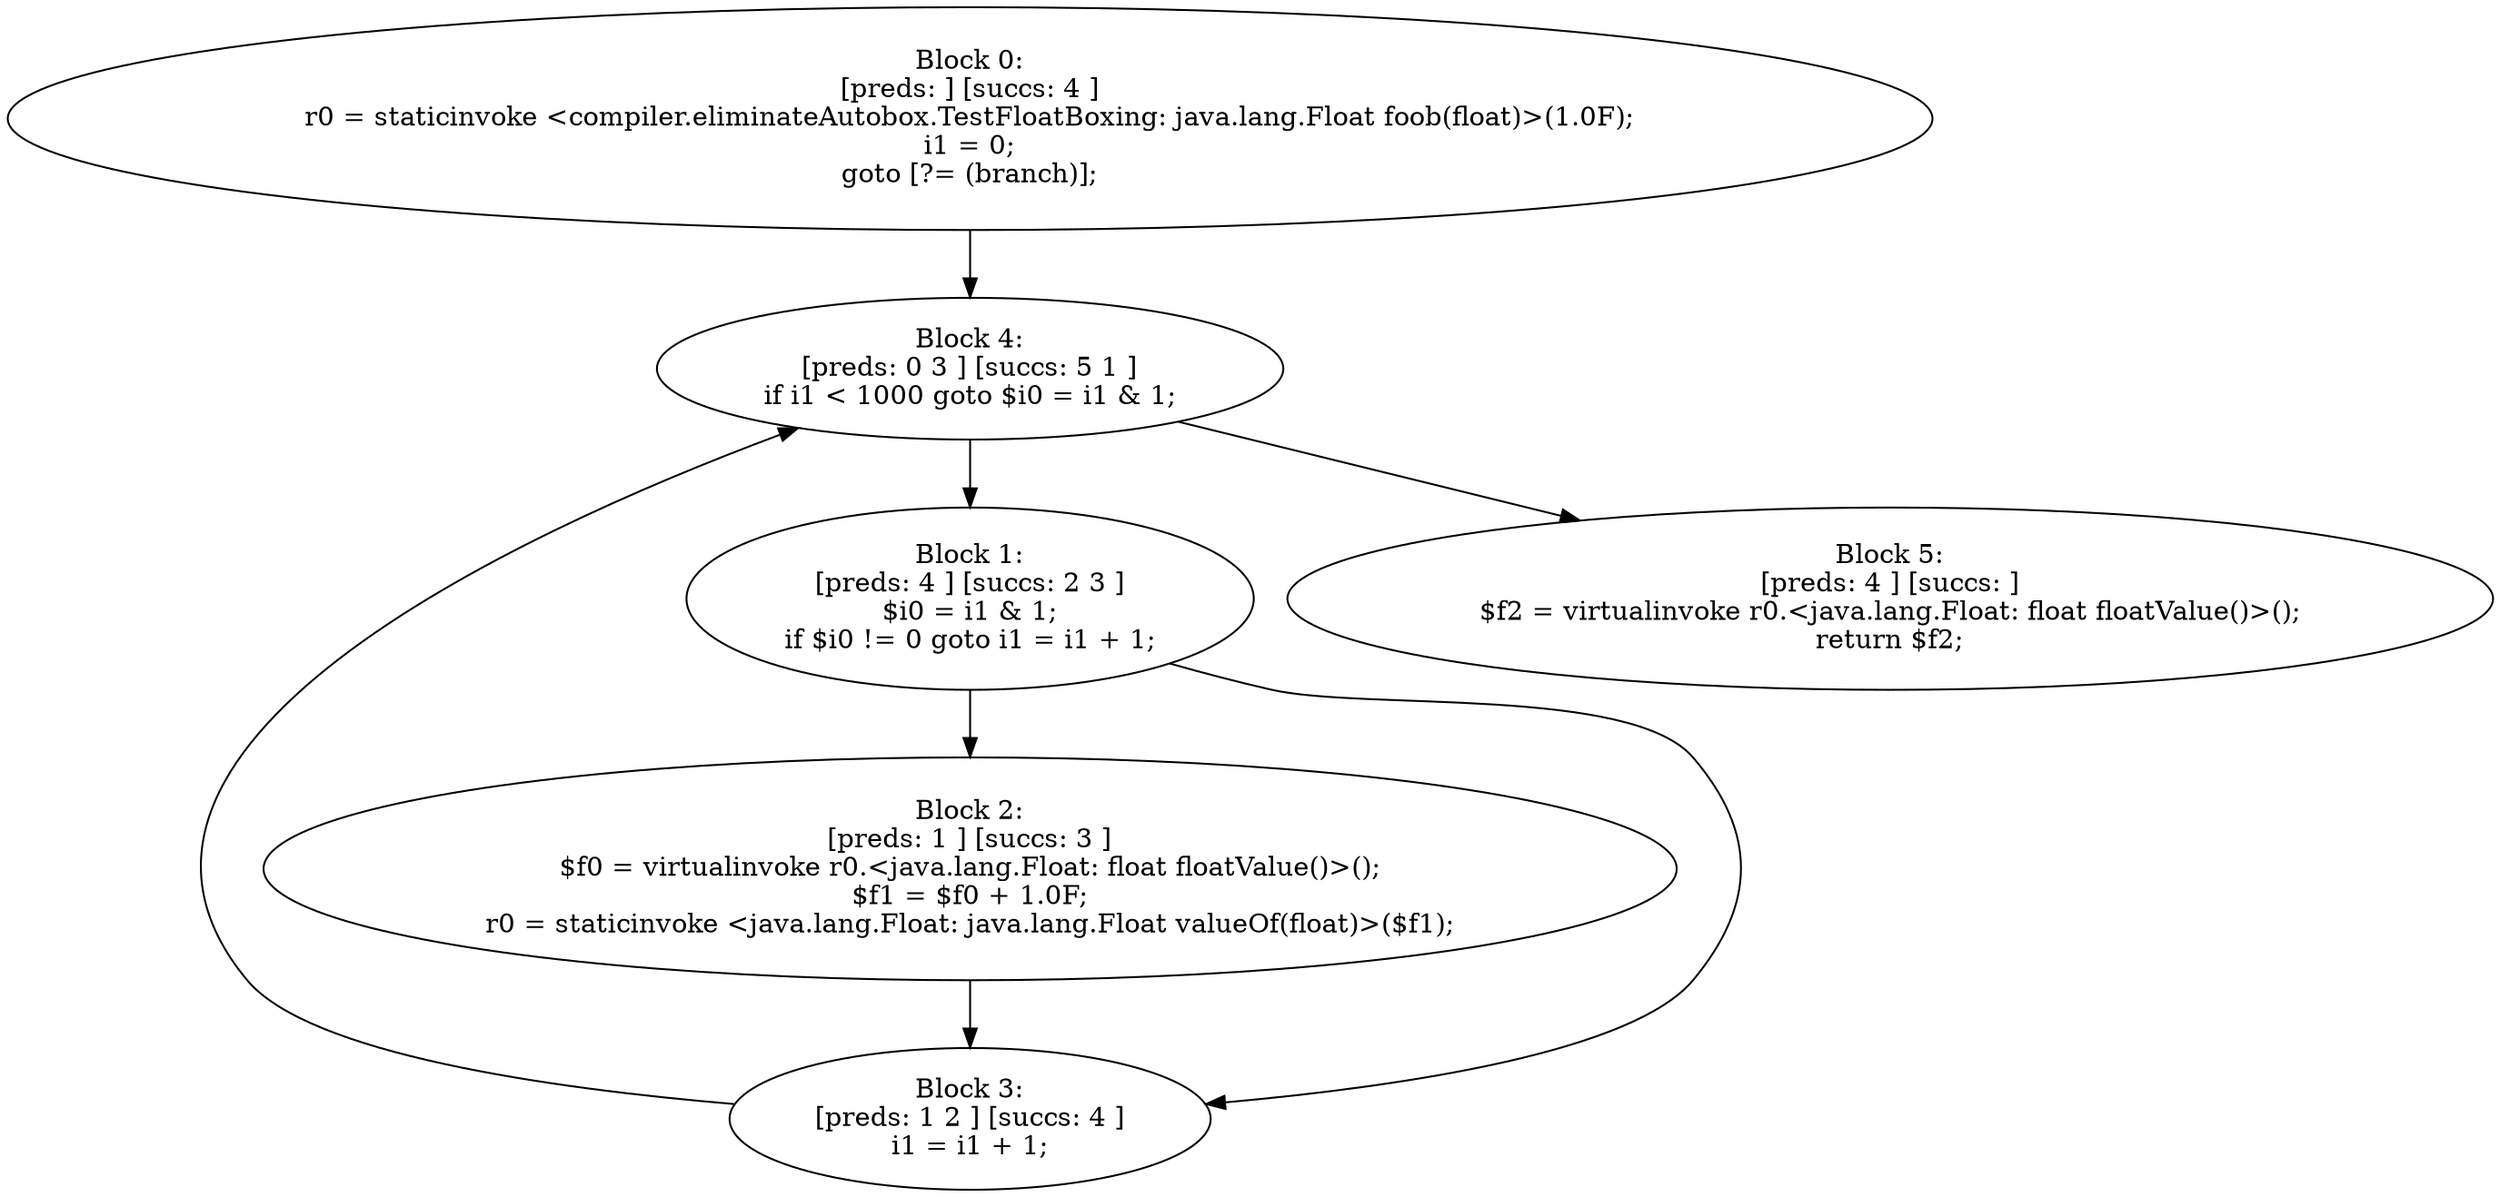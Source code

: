 digraph "unitGraph" {
    "Block 0:
[preds: ] [succs: 4 ]
r0 = staticinvoke <compiler.eliminateAutobox.TestFloatBoxing: java.lang.Float foob(float)>(1.0F);
i1 = 0;
goto [?= (branch)];
"
    "Block 1:
[preds: 4 ] [succs: 2 3 ]
$i0 = i1 & 1;
if $i0 != 0 goto i1 = i1 + 1;
"
    "Block 2:
[preds: 1 ] [succs: 3 ]
$f0 = virtualinvoke r0.<java.lang.Float: float floatValue()>();
$f1 = $f0 + 1.0F;
r0 = staticinvoke <java.lang.Float: java.lang.Float valueOf(float)>($f1);
"
    "Block 3:
[preds: 1 2 ] [succs: 4 ]
i1 = i1 + 1;
"
    "Block 4:
[preds: 0 3 ] [succs: 5 1 ]
if i1 < 1000 goto $i0 = i1 & 1;
"
    "Block 5:
[preds: 4 ] [succs: ]
$f2 = virtualinvoke r0.<java.lang.Float: float floatValue()>();
return $f2;
"
    "Block 0:
[preds: ] [succs: 4 ]
r0 = staticinvoke <compiler.eliminateAutobox.TestFloatBoxing: java.lang.Float foob(float)>(1.0F);
i1 = 0;
goto [?= (branch)];
"->"Block 4:
[preds: 0 3 ] [succs: 5 1 ]
if i1 < 1000 goto $i0 = i1 & 1;
";
    "Block 1:
[preds: 4 ] [succs: 2 3 ]
$i0 = i1 & 1;
if $i0 != 0 goto i1 = i1 + 1;
"->"Block 2:
[preds: 1 ] [succs: 3 ]
$f0 = virtualinvoke r0.<java.lang.Float: float floatValue()>();
$f1 = $f0 + 1.0F;
r0 = staticinvoke <java.lang.Float: java.lang.Float valueOf(float)>($f1);
";
    "Block 1:
[preds: 4 ] [succs: 2 3 ]
$i0 = i1 & 1;
if $i0 != 0 goto i1 = i1 + 1;
"->"Block 3:
[preds: 1 2 ] [succs: 4 ]
i1 = i1 + 1;
";
    "Block 2:
[preds: 1 ] [succs: 3 ]
$f0 = virtualinvoke r0.<java.lang.Float: float floatValue()>();
$f1 = $f0 + 1.0F;
r0 = staticinvoke <java.lang.Float: java.lang.Float valueOf(float)>($f1);
"->"Block 3:
[preds: 1 2 ] [succs: 4 ]
i1 = i1 + 1;
";
    "Block 3:
[preds: 1 2 ] [succs: 4 ]
i1 = i1 + 1;
"->"Block 4:
[preds: 0 3 ] [succs: 5 1 ]
if i1 < 1000 goto $i0 = i1 & 1;
";
    "Block 4:
[preds: 0 3 ] [succs: 5 1 ]
if i1 < 1000 goto $i0 = i1 & 1;
"->"Block 5:
[preds: 4 ] [succs: ]
$f2 = virtualinvoke r0.<java.lang.Float: float floatValue()>();
return $f2;
";
    "Block 4:
[preds: 0 3 ] [succs: 5 1 ]
if i1 < 1000 goto $i0 = i1 & 1;
"->"Block 1:
[preds: 4 ] [succs: 2 3 ]
$i0 = i1 & 1;
if $i0 != 0 goto i1 = i1 + 1;
";
}
